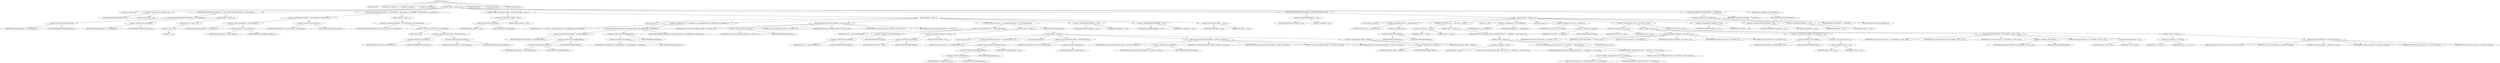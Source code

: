 digraph "read" {  
"599" [label = <(METHOD,read)<SUB>306</SUB>> ]
"68" [label = <(PARAM,this)<SUB>306</SUB>> ]
"600" [label = <(PARAM,byte[] buf)<SUB>306</SUB>> ]
"601" [label = <(PARAM,int offset)<SUB>306</SUB>> ]
"602" [label = <(PARAM,int numToRead)<SUB>306</SUB>> ]
"603" [label = <(BLOCK,&lt;empty&gt;,&lt;empty&gt;)<SUB>306</SUB>> ]
"604" [label = <(LOCAL,int totalRead: int)> ]
"605" [label = <(&lt;operator&gt;.assignment,int totalRead = 0)<SUB>307</SUB>> ]
"606" [label = <(IDENTIFIER,totalRead,int totalRead = 0)<SUB>307</SUB>> ]
"607" [label = <(LITERAL,0,int totalRead = 0)<SUB>307</SUB>> ]
"608" [label = <(CONTROL_STRUCTURE,if (this.entryOffset &gt;= this.entrySize),if (this.entryOffset &gt;= this.entrySize))<SUB>309</SUB>> ]
"609" [label = <(&lt;operator&gt;.greaterEqualsThan,this.entryOffset &gt;= this.entrySize)<SUB>309</SUB>> ]
"610" [label = <(&lt;operator&gt;.fieldAccess,this.entryOffset)<SUB>309</SUB>> ]
"67" [label = <(IDENTIFIER,this,this.entryOffset &gt;= this.entrySize)<SUB>309</SUB>> ]
"611" [label = <(FIELD_IDENTIFIER,entryOffset,entryOffset)<SUB>309</SUB>> ]
"612" [label = <(&lt;operator&gt;.fieldAccess,this.entrySize)<SUB>309</SUB>> ]
"69" [label = <(IDENTIFIER,this,this.entryOffset &gt;= this.entrySize)<SUB>309</SUB>> ]
"613" [label = <(FIELD_IDENTIFIER,entrySize,entrySize)<SUB>309</SUB>> ]
"614" [label = <(BLOCK,&lt;empty&gt;,&lt;empty&gt;)<SUB>309</SUB>> ]
"615" [label = <(RETURN,return -1;,return -1;)<SUB>310</SUB>> ]
"616" [label = <(&lt;operator&gt;.minus,-1)<SUB>310</SUB>> ]
"617" [label = <(LITERAL,1,-1)<SUB>310</SUB>> ]
"618" [label = <(CONTROL_STRUCTURE,if ((numToRead + this.entryOffset) &gt; this.entrySize),if ((numToRead + this.entryOffset) &gt; this.entrySize))<SUB>313</SUB>> ]
"619" [label = <(&lt;operator&gt;.greaterThan,(numToRead + this.entryOffset) &gt; this.entrySize)<SUB>313</SUB>> ]
"620" [label = <(&lt;operator&gt;.addition,numToRead + this.entryOffset)<SUB>313</SUB>> ]
"621" [label = <(IDENTIFIER,numToRead,numToRead + this.entryOffset)<SUB>313</SUB>> ]
"622" [label = <(&lt;operator&gt;.fieldAccess,this.entryOffset)<SUB>313</SUB>> ]
"70" [label = <(IDENTIFIER,this,numToRead + this.entryOffset)<SUB>313</SUB>> ]
"623" [label = <(FIELD_IDENTIFIER,entryOffset,entryOffset)<SUB>313</SUB>> ]
"624" [label = <(&lt;operator&gt;.fieldAccess,this.entrySize)<SUB>313</SUB>> ]
"71" [label = <(IDENTIFIER,this,(numToRead + this.entryOffset) &gt; this.entrySize)<SUB>313</SUB>> ]
"625" [label = <(FIELD_IDENTIFIER,entrySize,entrySize)<SUB>313</SUB>> ]
"626" [label = <(BLOCK,&lt;empty&gt;,&lt;empty&gt;)<SUB>313</SUB>> ]
"627" [label = <(&lt;operator&gt;.assignment,numToRead = (int) (this.entrySize - this.entryOffset))<SUB>314</SUB>> ]
"628" [label = <(IDENTIFIER,numToRead,numToRead = (int) (this.entrySize - this.entryOffset))<SUB>314</SUB>> ]
"629" [label = <(&lt;operator&gt;.cast,(int) (this.entrySize - this.entryOffset))<SUB>314</SUB>> ]
"630" [label = <(TYPE_REF,int,int)<SUB>314</SUB>> ]
"631" [label = <(&lt;operator&gt;.subtraction,this.entrySize - this.entryOffset)<SUB>314</SUB>> ]
"632" [label = <(&lt;operator&gt;.fieldAccess,this.entrySize)<SUB>314</SUB>> ]
"72" [label = <(IDENTIFIER,this,this.entrySize - this.entryOffset)<SUB>314</SUB>> ]
"633" [label = <(FIELD_IDENTIFIER,entrySize,entrySize)<SUB>314</SUB>> ]
"634" [label = <(&lt;operator&gt;.fieldAccess,this.entryOffset)<SUB>314</SUB>> ]
"73" [label = <(IDENTIFIER,this,this.entrySize - this.entryOffset)<SUB>314</SUB>> ]
"635" [label = <(FIELD_IDENTIFIER,entryOffset,entryOffset)<SUB>314</SUB>> ]
"636" [label = <(CONTROL_STRUCTURE,if (this.readBuf != null),if (this.readBuf != null))<SUB>317</SUB>> ]
"637" [label = <(&lt;operator&gt;.notEquals,this.readBuf != null)<SUB>317</SUB>> ]
"638" [label = <(&lt;operator&gt;.fieldAccess,this.readBuf)<SUB>317</SUB>> ]
"74" [label = <(IDENTIFIER,this,this.readBuf != null)<SUB>317</SUB>> ]
"639" [label = <(FIELD_IDENTIFIER,readBuf,readBuf)<SUB>317</SUB>> ]
"640" [label = <(LITERAL,null,this.readBuf != null)<SUB>317</SUB>> ]
"641" [label = <(BLOCK,&lt;empty&gt;,&lt;empty&gt;)<SUB>317</SUB>> ]
"642" [label = <(LOCAL,int sz: int)> ]
"643" [label = <(&lt;operator&gt;.assignment,int sz = (numToRead &gt; this.readBuf.length) ? this.readBuf.length : numToRead)<SUB>318</SUB>> ]
"644" [label = <(IDENTIFIER,sz,int sz = (numToRead &gt; this.readBuf.length) ? this.readBuf.length : numToRead)<SUB>318</SUB>> ]
"645" [label = <(&lt;operator&gt;.conditional,(numToRead &gt; this.readBuf.length) ? this.readBuf.length : numToRead)<SUB>318</SUB>> ]
"646" [label = <(&lt;operator&gt;.greaterThan,numToRead &gt; this.readBuf.length)<SUB>318</SUB>> ]
"647" [label = <(IDENTIFIER,numToRead,numToRead &gt; this.readBuf.length)<SUB>318</SUB>> ]
"648" [label = <(&lt;operator&gt;.fieldAccess,this.readBuf.length)<SUB>318</SUB>> ]
"649" [label = <(&lt;operator&gt;.fieldAccess,this.readBuf)<SUB>318</SUB>> ]
"75" [label = <(IDENTIFIER,this,numToRead &gt; this.readBuf.length)<SUB>318</SUB>> ]
"650" [label = <(FIELD_IDENTIFIER,readBuf,readBuf)<SUB>318</SUB>> ]
"651" [label = <(FIELD_IDENTIFIER,length,length)<SUB>318</SUB>> ]
"652" [label = <(&lt;operator&gt;.fieldAccess,this.readBuf.length)<SUB>318</SUB>> ]
"653" [label = <(&lt;operator&gt;.fieldAccess,this.readBuf)<SUB>318</SUB>> ]
"76" [label = <(IDENTIFIER,this,(numToRead &gt; this.readBuf.length) ? this.readBuf.length : numToRead)<SUB>318</SUB>> ]
"654" [label = <(FIELD_IDENTIFIER,readBuf,readBuf)<SUB>318</SUB>> ]
"655" [label = <(FIELD_IDENTIFIER,length,length)<SUB>318</SUB>> ]
"656" [label = <(IDENTIFIER,numToRead,(numToRead &gt; this.readBuf.length) ? this.readBuf.length : numToRead)<SUB>319</SUB>> ]
"657" [label = <(arraycopy,System.arraycopy(this.readBuf, 0, buf, offset, sz))<SUB>321</SUB>> ]
"658" [label = <(IDENTIFIER,System,System.arraycopy(this.readBuf, 0, buf, offset, sz))<SUB>321</SUB>> ]
"659" [label = <(&lt;operator&gt;.fieldAccess,this.readBuf)<SUB>321</SUB>> ]
"77" [label = <(IDENTIFIER,this,System.arraycopy(this.readBuf, 0, buf, offset, sz))<SUB>321</SUB>> ]
"660" [label = <(FIELD_IDENTIFIER,readBuf,readBuf)<SUB>321</SUB>> ]
"661" [label = <(LITERAL,0,System.arraycopy(this.readBuf, 0, buf, offset, sz))<SUB>321</SUB>> ]
"662" [label = <(IDENTIFIER,buf,System.arraycopy(this.readBuf, 0, buf, offset, sz))<SUB>321</SUB>> ]
"663" [label = <(IDENTIFIER,offset,System.arraycopy(this.readBuf, 0, buf, offset, sz))<SUB>321</SUB>> ]
"664" [label = <(IDENTIFIER,sz,System.arraycopy(this.readBuf, 0, buf, offset, sz))<SUB>321</SUB>> ]
"665" [label = <(CONTROL_STRUCTURE,if (sz &gt;= this.readBuf.length),if (sz &gt;= this.readBuf.length))<SUB>323</SUB>> ]
"666" [label = <(&lt;operator&gt;.greaterEqualsThan,sz &gt;= this.readBuf.length)<SUB>323</SUB>> ]
"667" [label = <(IDENTIFIER,sz,sz &gt;= this.readBuf.length)<SUB>323</SUB>> ]
"668" [label = <(&lt;operator&gt;.fieldAccess,this.readBuf.length)<SUB>323</SUB>> ]
"669" [label = <(&lt;operator&gt;.fieldAccess,this.readBuf)<SUB>323</SUB>> ]
"78" [label = <(IDENTIFIER,this,sz &gt;= this.readBuf.length)<SUB>323</SUB>> ]
"670" [label = <(FIELD_IDENTIFIER,readBuf,readBuf)<SUB>323</SUB>> ]
"671" [label = <(FIELD_IDENTIFIER,length,length)<SUB>323</SUB>> ]
"672" [label = <(BLOCK,&lt;empty&gt;,&lt;empty&gt;)<SUB>323</SUB>> ]
"673" [label = <(&lt;operator&gt;.assignment,this.readBuf = null)<SUB>324</SUB>> ]
"674" [label = <(&lt;operator&gt;.fieldAccess,this.readBuf)<SUB>324</SUB>> ]
"79" [label = <(IDENTIFIER,this,this.readBuf = null)<SUB>324</SUB>> ]
"675" [label = <(FIELD_IDENTIFIER,readBuf,readBuf)<SUB>324</SUB>> ]
"676" [label = <(LITERAL,null,this.readBuf = null)<SUB>324</SUB>> ]
"677" [label = <(CONTROL_STRUCTURE,else,else)<SUB>325</SUB>> ]
"678" [label = <(BLOCK,&lt;empty&gt;,&lt;empty&gt;)<SUB>325</SUB>> ]
"679" [label = <(LOCAL,int newLen: int)> ]
"680" [label = <(&lt;operator&gt;.assignment,int newLen = this.readBuf.length - sz)<SUB>326</SUB>> ]
"681" [label = <(IDENTIFIER,newLen,int newLen = this.readBuf.length - sz)<SUB>326</SUB>> ]
"682" [label = <(&lt;operator&gt;.subtraction,this.readBuf.length - sz)<SUB>326</SUB>> ]
"683" [label = <(&lt;operator&gt;.fieldAccess,this.readBuf.length)<SUB>326</SUB>> ]
"684" [label = <(&lt;operator&gt;.fieldAccess,this.readBuf)<SUB>326</SUB>> ]
"80" [label = <(IDENTIFIER,this,this.readBuf.length - sz)<SUB>326</SUB>> ]
"685" [label = <(FIELD_IDENTIFIER,readBuf,readBuf)<SUB>326</SUB>> ]
"686" [label = <(FIELD_IDENTIFIER,length,length)<SUB>326</SUB>> ]
"687" [label = <(IDENTIFIER,sz,this.readBuf.length - sz)<SUB>326</SUB>> ]
"688" [label = <(LOCAL,byte[] newBuf: byte[])> ]
"689" [label = <(&lt;operator&gt;.assignment,byte[] newBuf = new byte[newLen])<SUB>327</SUB>> ]
"690" [label = <(IDENTIFIER,newBuf,byte[] newBuf = new byte[newLen])<SUB>327</SUB>> ]
"691" [label = <(&lt;operator&gt;.alloc,new byte[newLen])> ]
"692" [label = <(IDENTIFIER,newLen,new byte[newLen])<SUB>327</SUB>> ]
"693" [label = <(arraycopy,System.arraycopy(this.readBuf, sz, newBuf, 0, newLen))<SUB>329</SUB>> ]
"694" [label = <(IDENTIFIER,System,System.arraycopy(this.readBuf, sz, newBuf, 0, newLen))<SUB>329</SUB>> ]
"695" [label = <(&lt;operator&gt;.fieldAccess,this.readBuf)<SUB>329</SUB>> ]
"81" [label = <(IDENTIFIER,this,System.arraycopy(this.readBuf, sz, newBuf, 0, newLen))<SUB>329</SUB>> ]
"696" [label = <(FIELD_IDENTIFIER,readBuf,readBuf)<SUB>329</SUB>> ]
"697" [label = <(IDENTIFIER,sz,System.arraycopy(this.readBuf, sz, newBuf, 0, newLen))<SUB>329</SUB>> ]
"698" [label = <(IDENTIFIER,newBuf,System.arraycopy(this.readBuf, sz, newBuf, 0, newLen))<SUB>329</SUB>> ]
"699" [label = <(LITERAL,0,System.arraycopy(this.readBuf, sz, newBuf, 0, newLen))<SUB>329</SUB>> ]
"700" [label = <(IDENTIFIER,newLen,System.arraycopy(this.readBuf, sz, newBuf, 0, newLen))<SUB>329</SUB>> ]
"701" [label = <(&lt;operator&gt;.assignment,this.readBuf = newBuf)<SUB>331</SUB>> ]
"702" [label = <(&lt;operator&gt;.fieldAccess,this.readBuf)<SUB>331</SUB>> ]
"82" [label = <(IDENTIFIER,this,this.readBuf = newBuf)<SUB>331</SUB>> ]
"703" [label = <(FIELD_IDENTIFIER,readBuf,readBuf)<SUB>331</SUB>> ]
"704" [label = <(IDENTIFIER,newBuf,this.readBuf = newBuf)<SUB>331</SUB>> ]
"705" [label = <(&lt;operator&gt;.assignmentPlus,totalRead += sz)<SUB>334</SUB>> ]
"706" [label = <(IDENTIFIER,totalRead,totalRead += sz)<SUB>334</SUB>> ]
"707" [label = <(IDENTIFIER,sz,totalRead += sz)<SUB>334</SUB>> ]
"708" [label = <(&lt;operator&gt;.assignmentMinus,numToRead -= sz)<SUB>335</SUB>> ]
"709" [label = <(IDENTIFIER,numToRead,numToRead -= sz)<SUB>335</SUB>> ]
"710" [label = <(IDENTIFIER,sz,numToRead -= sz)<SUB>335</SUB>> ]
"711" [label = <(&lt;operator&gt;.assignmentPlus,offset += sz)<SUB>336</SUB>> ]
"712" [label = <(IDENTIFIER,offset,offset += sz)<SUB>336</SUB>> ]
"713" [label = <(IDENTIFIER,sz,offset += sz)<SUB>336</SUB>> ]
"714" [label = <(CONTROL_STRUCTURE,while (numToRead &gt; 0),while (numToRead &gt; 0))<SUB>339</SUB>> ]
"715" [label = <(&lt;operator&gt;.greaterThan,numToRead &gt; 0)<SUB>339</SUB>> ]
"716" [label = <(IDENTIFIER,numToRead,numToRead &gt; 0)<SUB>339</SUB>> ]
"717" [label = <(LITERAL,0,numToRead &gt; 0)<SUB>339</SUB>> ]
"718" [label = <(BLOCK,&lt;empty&gt;,&lt;empty&gt;)<SUB>339</SUB>> ]
"719" [label = <(LOCAL,byte[] rec: byte[])> ]
"720" [label = <(&lt;operator&gt;.assignment,byte[] rec = readRecord())<SUB>340</SUB>> ]
"721" [label = <(IDENTIFIER,rec,byte[] rec = readRecord())<SUB>340</SUB>> ]
"722" [label = <(readRecord,readRecord())<SUB>340</SUB>> ]
"723" [label = <(&lt;operator&gt;.fieldAccess,this.buffer)<SUB>340</SUB>> ]
"83" [label = <(IDENTIFIER,this,readRecord())<SUB>340</SUB>> ]
"724" [label = <(FIELD_IDENTIFIER,buffer,buffer)<SUB>340</SUB>> ]
"725" [label = <(CONTROL_STRUCTURE,if (rec == null),if (rec == null))<SUB>342</SUB>> ]
"726" [label = <(&lt;operator&gt;.equals,rec == null)<SUB>342</SUB>> ]
"727" [label = <(IDENTIFIER,rec,rec == null)<SUB>342</SUB>> ]
"728" [label = <(LITERAL,null,rec == null)<SUB>342</SUB>> ]
"729" [label = <(BLOCK,&lt;empty&gt;,&lt;empty&gt;)<SUB>342</SUB>> ]
"730" [label = <(&lt;operator&gt;.throw,throw new IOException(&quot;unexpected EOF with &quot; + numToRead + &quot; bytes unread&quot;);)<SUB>344</SUB>> ]
"731" [label = <(BLOCK,&lt;empty&gt;,&lt;empty&gt;)<SUB>344</SUB>> ]
"732" [label = <(&lt;operator&gt;.assignment,&lt;empty&gt;)> ]
"733" [label = <(IDENTIFIER,$obj4,&lt;empty&gt;)> ]
"734" [label = <(&lt;operator&gt;.alloc,new IOException(&quot;unexpected EOF with &quot; + numToRead + &quot; bytes unread&quot;))<SUB>344</SUB>> ]
"735" [label = <(&lt;init&gt;,new IOException(&quot;unexpected EOF with &quot; + numToRead + &quot; bytes unread&quot;))<SUB>344</SUB>> ]
"736" [label = <(IDENTIFIER,$obj4,new IOException(&quot;unexpected EOF with &quot; + numToRead + &quot; bytes unread&quot;))> ]
"737" [label = <(&lt;operator&gt;.addition,&quot;unexpected EOF with &quot; + numToRead + &quot; bytes unread&quot;)<SUB>344</SUB>> ]
"738" [label = <(&lt;operator&gt;.addition,&quot;unexpected EOF with &quot; + numToRead)<SUB>344</SUB>> ]
"739" [label = <(LITERAL,&quot;unexpected EOF with &quot;,&quot;unexpected EOF with &quot; + numToRead)<SUB>344</SUB>> ]
"740" [label = <(IDENTIFIER,numToRead,&quot;unexpected EOF with &quot; + numToRead)<SUB>344</SUB>> ]
"741" [label = <(LITERAL,&quot; bytes unread&quot;,&quot;unexpected EOF with &quot; + numToRead + &quot; bytes unread&quot;)<SUB>345</SUB>> ]
"742" [label = <(IDENTIFIER,$obj4,&lt;empty&gt;)> ]
"743" [label = <(LOCAL,int sz: int)> ]
"744" [label = <(&lt;operator&gt;.assignment,int sz = numToRead)<SUB>348</SUB>> ]
"745" [label = <(IDENTIFIER,sz,int sz = numToRead)<SUB>348</SUB>> ]
"746" [label = <(IDENTIFIER,numToRead,int sz = numToRead)<SUB>348</SUB>> ]
"747" [label = <(LOCAL,int recLen: int)> ]
"748" [label = <(&lt;operator&gt;.assignment,int recLen = rec.length)<SUB>349</SUB>> ]
"749" [label = <(IDENTIFIER,recLen,int recLen = rec.length)<SUB>349</SUB>> ]
"750" [label = <(&lt;operator&gt;.fieldAccess,rec.length)<SUB>349</SUB>> ]
"751" [label = <(IDENTIFIER,rec,int recLen = rec.length)<SUB>349</SUB>> ]
"752" [label = <(FIELD_IDENTIFIER,length,length)<SUB>349</SUB>> ]
"753" [label = <(CONTROL_STRUCTURE,if (recLen &gt; sz),if (recLen &gt; sz))<SUB>351</SUB>> ]
"754" [label = <(&lt;operator&gt;.greaterThan,recLen &gt; sz)<SUB>351</SUB>> ]
"755" [label = <(IDENTIFIER,recLen,recLen &gt; sz)<SUB>351</SUB>> ]
"756" [label = <(IDENTIFIER,sz,recLen &gt; sz)<SUB>351</SUB>> ]
"757" [label = <(BLOCK,&lt;empty&gt;,&lt;empty&gt;)<SUB>351</SUB>> ]
"758" [label = <(arraycopy,System.arraycopy(rec, 0, buf, offset, sz))<SUB>352</SUB>> ]
"759" [label = <(IDENTIFIER,System,System.arraycopy(rec, 0, buf, offset, sz))<SUB>352</SUB>> ]
"760" [label = <(IDENTIFIER,rec,System.arraycopy(rec, 0, buf, offset, sz))<SUB>352</SUB>> ]
"761" [label = <(LITERAL,0,System.arraycopy(rec, 0, buf, offset, sz))<SUB>352</SUB>> ]
"762" [label = <(IDENTIFIER,buf,System.arraycopy(rec, 0, buf, offset, sz))<SUB>352</SUB>> ]
"763" [label = <(IDENTIFIER,offset,System.arraycopy(rec, 0, buf, offset, sz))<SUB>352</SUB>> ]
"764" [label = <(IDENTIFIER,sz,System.arraycopy(rec, 0, buf, offset, sz))<SUB>352</SUB>> ]
"765" [label = <(&lt;operator&gt;.assignment,this.readBuf = new byte[recLen - sz])<SUB>354</SUB>> ]
"766" [label = <(&lt;operator&gt;.fieldAccess,this.readBuf)<SUB>354</SUB>> ]
"84" [label = <(IDENTIFIER,this,this.readBuf = new byte[recLen - sz])<SUB>354</SUB>> ]
"767" [label = <(FIELD_IDENTIFIER,readBuf,readBuf)<SUB>354</SUB>> ]
"768" [label = <(&lt;operator&gt;.alloc,new byte[recLen - sz])> ]
"769" [label = <(&lt;operator&gt;.subtraction,recLen - sz)<SUB>354</SUB>> ]
"770" [label = <(IDENTIFIER,recLen,recLen - sz)<SUB>354</SUB>> ]
"771" [label = <(IDENTIFIER,sz,recLen - sz)<SUB>354</SUB>> ]
"772" [label = <(arraycopy,System.arraycopy(rec, sz, this.readBuf, 0, recLen - sz))<SUB>356</SUB>> ]
"773" [label = <(IDENTIFIER,System,System.arraycopy(rec, sz, this.readBuf, 0, recLen - sz))<SUB>356</SUB>> ]
"774" [label = <(IDENTIFIER,rec,System.arraycopy(rec, sz, this.readBuf, 0, recLen - sz))<SUB>356</SUB>> ]
"775" [label = <(IDENTIFIER,sz,System.arraycopy(rec, sz, this.readBuf, 0, recLen - sz))<SUB>356</SUB>> ]
"776" [label = <(&lt;operator&gt;.fieldAccess,this.readBuf)<SUB>356</SUB>> ]
"85" [label = <(IDENTIFIER,this,System.arraycopy(rec, sz, this.readBuf, 0, recLen - sz))<SUB>356</SUB>> ]
"777" [label = <(FIELD_IDENTIFIER,readBuf,readBuf)<SUB>356</SUB>> ]
"778" [label = <(LITERAL,0,System.arraycopy(rec, sz, this.readBuf, 0, recLen - sz))<SUB>356</SUB>> ]
"779" [label = <(&lt;operator&gt;.subtraction,recLen - sz)<SUB>356</SUB>> ]
"780" [label = <(IDENTIFIER,recLen,recLen - sz)<SUB>356</SUB>> ]
"781" [label = <(IDENTIFIER,sz,recLen - sz)<SUB>356</SUB>> ]
"782" [label = <(CONTROL_STRUCTURE,else,else)<SUB>357</SUB>> ]
"783" [label = <(BLOCK,&lt;empty&gt;,&lt;empty&gt;)<SUB>357</SUB>> ]
"784" [label = <(&lt;operator&gt;.assignment,sz = recLen)<SUB>358</SUB>> ]
"785" [label = <(IDENTIFIER,sz,sz = recLen)<SUB>358</SUB>> ]
"786" [label = <(IDENTIFIER,recLen,sz = recLen)<SUB>358</SUB>> ]
"787" [label = <(arraycopy,System.arraycopy(rec, 0, buf, offset, recLen))<SUB>360</SUB>> ]
"788" [label = <(IDENTIFIER,System,System.arraycopy(rec, 0, buf, offset, recLen))<SUB>360</SUB>> ]
"789" [label = <(IDENTIFIER,rec,System.arraycopy(rec, 0, buf, offset, recLen))<SUB>360</SUB>> ]
"790" [label = <(LITERAL,0,System.arraycopy(rec, 0, buf, offset, recLen))<SUB>360</SUB>> ]
"791" [label = <(IDENTIFIER,buf,System.arraycopy(rec, 0, buf, offset, recLen))<SUB>360</SUB>> ]
"792" [label = <(IDENTIFIER,offset,System.arraycopy(rec, 0, buf, offset, recLen))<SUB>360</SUB>> ]
"793" [label = <(IDENTIFIER,recLen,System.arraycopy(rec, 0, buf, offset, recLen))<SUB>360</SUB>> ]
"794" [label = <(&lt;operator&gt;.assignmentPlus,totalRead += sz)<SUB>363</SUB>> ]
"795" [label = <(IDENTIFIER,totalRead,totalRead += sz)<SUB>363</SUB>> ]
"796" [label = <(IDENTIFIER,sz,totalRead += sz)<SUB>363</SUB>> ]
"797" [label = <(&lt;operator&gt;.assignmentMinus,numToRead -= sz)<SUB>364</SUB>> ]
"798" [label = <(IDENTIFIER,numToRead,numToRead -= sz)<SUB>364</SUB>> ]
"799" [label = <(IDENTIFIER,sz,numToRead -= sz)<SUB>364</SUB>> ]
"800" [label = <(&lt;operator&gt;.assignmentPlus,offset += sz)<SUB>365</SUB>> ]
"801" [label = <(IDENTIFIER,offset,offset += sz)<SUB>365</SUB>> ]
"802" [label = <(IDENTIFIER,sz,offset += sz)<SUB>365</SUB>> ]
"803" [label = <(&lt;operator&gt;.assignmentPlus,this.entryOffset += totalRead)<SUB>368</SUB>> ]
"804" [label = <(&lt;operator&gt;.fieldAccess,this.entryOffset)<SUB>368</SUB>> ]
"86" [label = <(IDENTIFIER,this,this.entryOffset += totalRead)<SUB>368</SUB>> ]
"805" [label = <(FIELD_IDENTIFIER,entryOffset,entryOffset)<SUB>368</SUB>> ]
"806" [label = <(IDENTIFIER,totalRead,this.entryOffset += totalRead)<SUB>368</SUB>> ]
"807" [label = <(RETURN,return totalRead;,return totalRead;)<SUB>370</SUB>> ]
"808" [label = <(IDENTIFIER,totalRead,return totalRead;)<SUB>370</SUB>> ]
"809" [label = <(MODIFIER,PUBLIC)> ]
"810" [label = <(MODIFIER,VIRTUAL)> ]
"811" [label = <(METHOD_RETURN,int)<SUB>306</SUB>> ]
  "599" -> "68" 
  "599" -> "600" 
  "599" -> "601" 
  "599" -> "602" 
  "599" -> "603" 
  "599" -> "809" 
  "599" -> "810" 
  "599" -> "811" 
  "603" -> "604" 
  "603" -> "605" 
  "603" -> "608" 
  "603" -> "618" 
  "603" -> "636" 
  "603" -> "714" 
  "603" -> "803" 
  "603" -> "807" 
  "605" -> "606" 
  "605" -> "607" 
  "608" -> "609" 
  "608" -> "614" 
  "609" -> "610" 
  "609" -> "612" 
  "610" -> "67" 
  "610" -> "611" 
  "612" -> "69" 
  "612" -> "613" 
  "614" -> "615" 
  "615" -> "616" 
  "616" -> "617" 
  "618" -> "619" 
  "618" -> "626" 
  "619" -> "620" 
  "619" -> "624" 
  "620" -> "621" 
  "620" -> "622" 
  "622" -> "70" 
  "622" -> "623" 
  "624" -> "71" 
  "624" -> "625" 
  "626" -> "627" 
  "627" -> "628" 
  "627" -> "629" 
  "629" -> "630" 
  "629" -> "631" 
  "631" -> "632" 
  "631" -> "634" 
  "632" -> "72" 
  "632" -> "633" 
  "634" -> "73" 
  "634" -> "635" 
  "636" -> "637" 
  "636" -> "641" 
  "637" -> "638" 
  "637" -> "640" 
  "638" -> "74" 
  "638" -> "639" 
  "641" -> "642" 
  "641" -> "643" 
  "641" -> "657" 
  "641" -> "665" 
  "641" -> "705" 
  "641" -> "708" 
  "641" -> "711" 
  "643" -> "644" 
  "643" -> "645" 
  "645" -> "646" 
  "645" -> "652" 
  "645" -> "656" 
  "646" -> "647" 
  "646" -> "648" 
  "648" -> "649" 
  "648" -> "651" 
  "649" -> "75" 
  "649" -> "650" 
  "652" -> "653" 
  "652" -> "655" 
  "653" -> "76" 
  "653" -> "654" 
  "657" -> "658" 
  "657" -> "659" 
  "657" -> "661" 
  "657" -> "662" 
  "657" -> "663" 
  "657" -> "664" 
  "659" -> "77" 
  "659" -> "660" 
  "665" -> "666" 
  "665" -> "672" 
  "665" -> "677" 
  "666" -> "667" 
  "666" -> "668" 
  "668" -> "669" 
  "668" -> "671" 
  "669" -> "78" 
  "669" -> "670" 
  "672" -> "673" 
  "673" -> "674" 
  "673" -> "676" 
  "674" -> "79" 
  "674" -> "675" 
  "677" -> "678" 
  "678" -> "679" 
  "678" -> "680" 
  "678" -> "688" 
  "678" -> "689" 
  "678" -> "693" 
  "678" -> "701" 
  "680" -> "681" 
  "680" -> "682" 
  "682" -> "683" 
  "682" -> "687" 
  "683" -> "684" 
  "683" -> "686" 
  "684" -> "80" 
  "684" -> "685" 
  "689" -> "690" 
  "689" -> "691" 
  "691" -> "692" 
  "693" -> "694" 
  "693" -> "695" 
  "693" -> "697" 
  "693" -> "698" 
  "693" -> "699" 
  "693" -> "700" 
  "695" -> "81" 
  "695" -> "696" 
  "701" -> "702" 
  "701" -> "704" 
  "702" -> "82" 
  "702" -> "703" 
  "705" -> "706" 
  "705" -> "707" 
  "708" -> "709" 
  "708" -> "710" 
  "711" -> "712" 
  "711" -> "713" 
  "714" -> "715" 
  "714" -> "718" 
  "715" -> "716" 
  "715" -> "717" 
  "718" -> "719" 
  "718" -> "720" 
  "718" -> "725" 
  "718" -> "743" 
  "718" -> "744" 
  "718" -> "747" 
  "718" -> "748" 
  "718" -> "753" 
  "718" -> "794" 
  "718" -> "797" 
  "718" -> "800" 
  "720" -> "721" 
  "720" -> "722" 
  "722" -> "723" 
  "723" -> "83" 
  "723" -> "724" 
  "725" -> "726" 
  "725" -> "729" 
  "726" -> "727" 
  "726" -> "728" 
  "729" -> "730" 
  "730" -> "731" 
  "731" -> "732" 
  "731" -> "735" 
  "731" -> "742" 
  "732" -> "733" 
  "732" -> "734" 
  "735" -> "736" 
  "735" -> "737" 
  "737" -> "738" 
  "737" -> "741" 
  "738" -> "739" 
  "738" -> "740" 
  "744" -> "745" 
  "744" -> "746" 
  "748" -> "749" 
  "748" -> "750" 
  "750" -> "751" 
  "750" -> "752" 
  "753" -> "754" 
  "753" -> "757" 
  "753" -> "782" 
  "754" -> "755" 
  "754" -> "756" 
  "757" -> "758" 
  "757" -> "765" 
  "757" -> "772" 
  "758" -> "759" 
  "758" -> "760" 
  "758" -> "761" 
  "758" -> "762" 
  "758" -> "763" 
  "758" -> "764" 
  "765" -> "766" 
  "765" -> "768" 
  "766" -> "84" 
  "766" -> "767" 
  "768" -> "769" 
  "769" -> "770" 
  "769" -> "771" 
  "772" -> "773" 
  "772" -> "774" 
  "772" -> "775" 
  "772" -> "776" 
  "772" -> "778" 
  "772" -> "779" 
  "776" -> "85" 
  "776" -> "777" 
  "779" -> "780" 
  "779" -> "781" 
  "782" -> "783" 
  "783" -> "784" 
  "783" -> "787" 
  "784" -> "785" 
  "784" -> "786" 
  "787" -> "788" 
  "787" -> "789" 
  "787" -> "790" 
  "787" -> "791" 
  "787" -> "792" 
  "787" -> "793" 
  "794" -> "795" 
  "794" -> "796" 
  "797" -> "798" 
  "797" -> "799" 
  "800" -> "801" 
  "800" -> "802" 
  "803" -> "804" 
  "803" -> "806" 
  "804" -> "86" 
  "804" -> "805" 
  "807" -> "808" 
}
